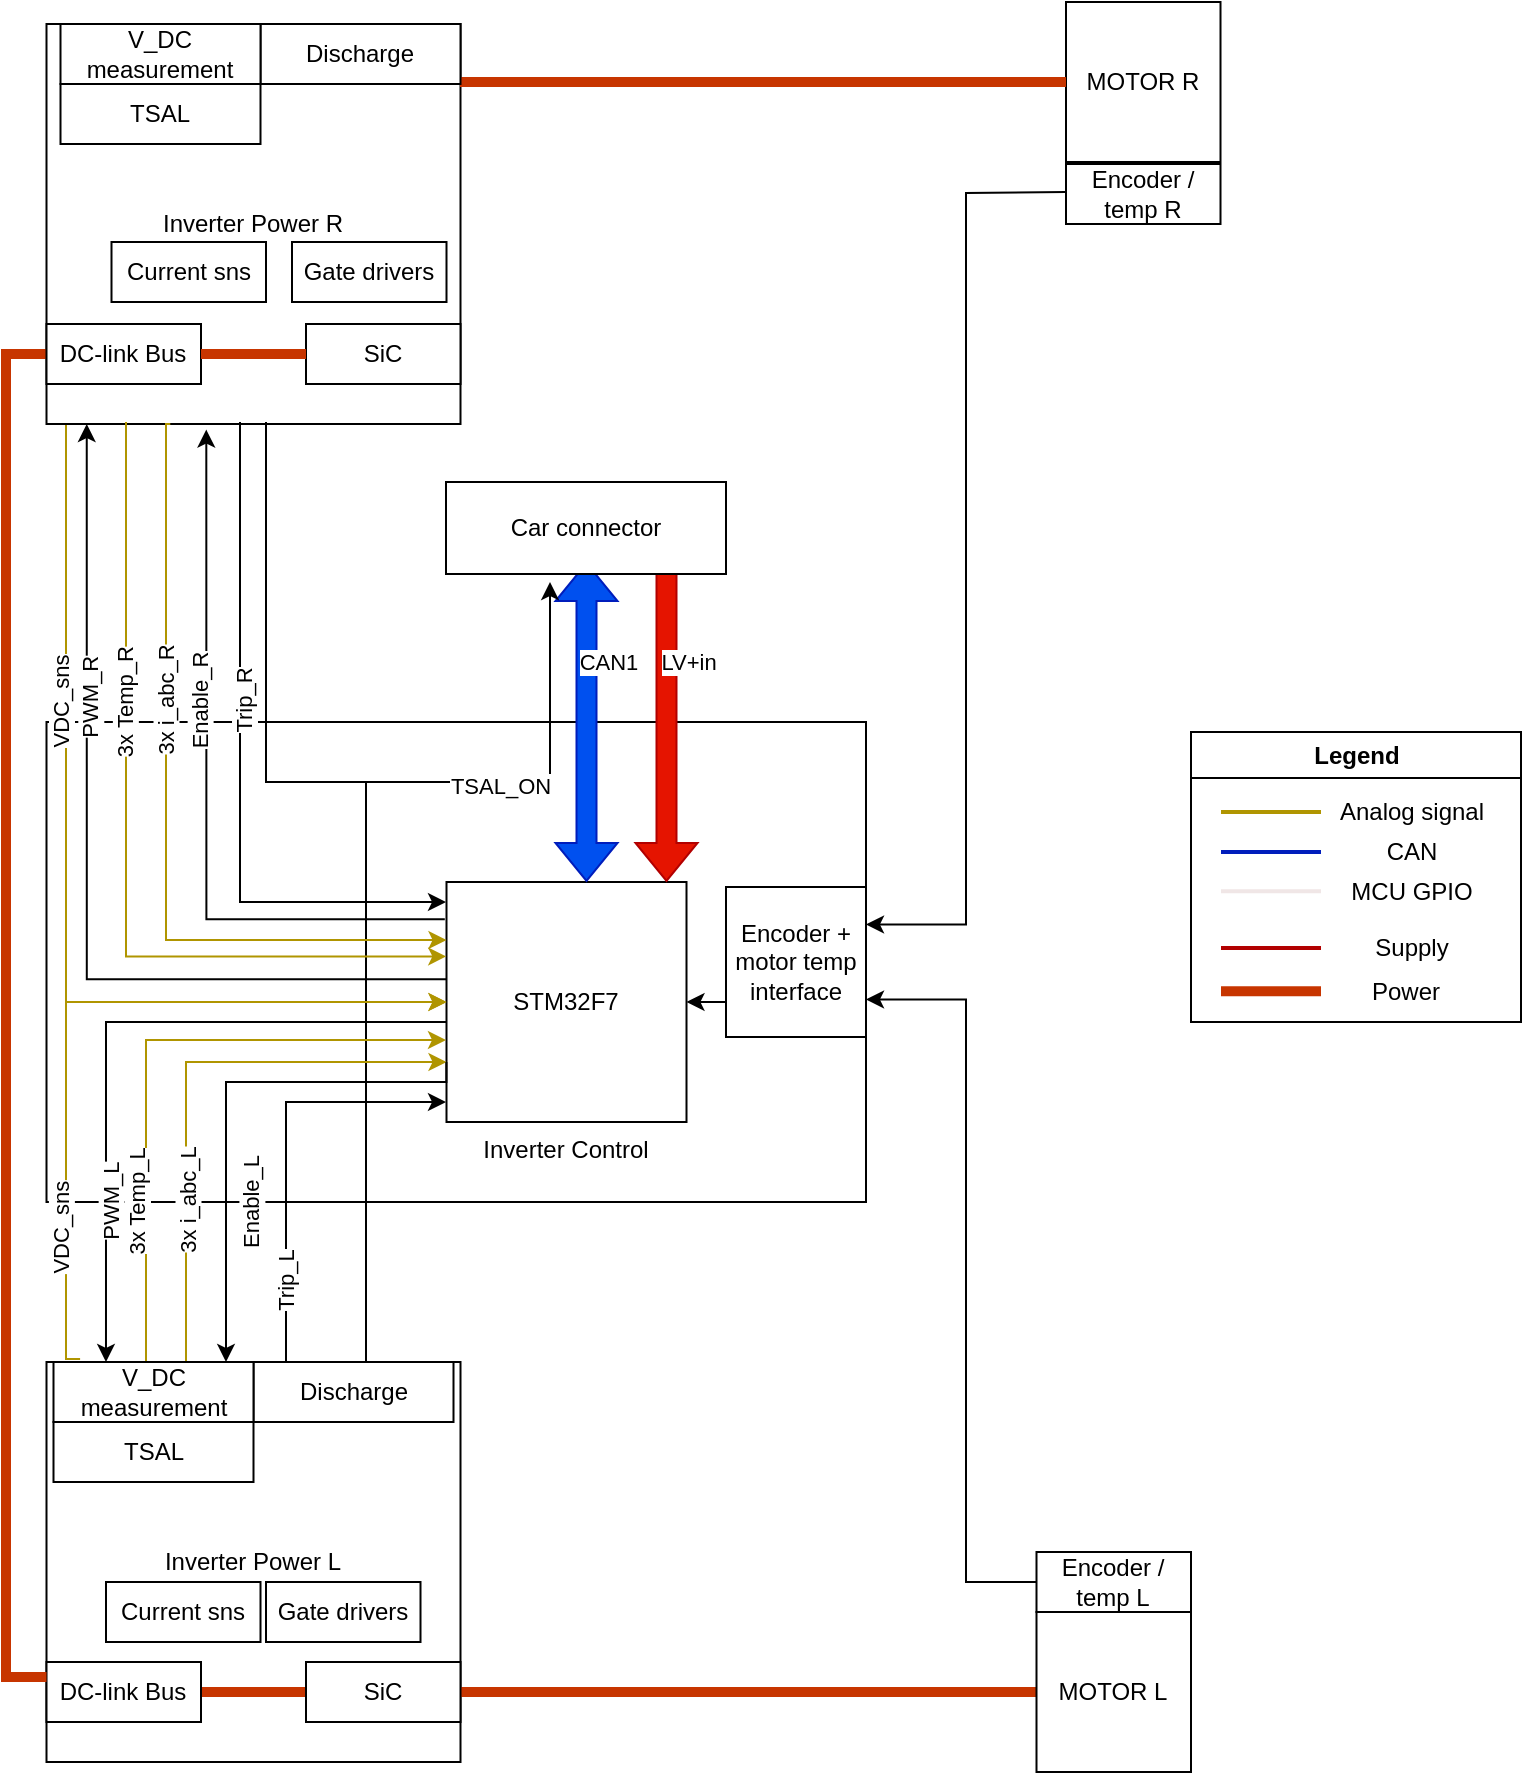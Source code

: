 <mxfile version="23.1.5" type="device">
  <diagram name="Página-1" id="Jy2laTJSRQjfN95-dnM8">
    <mxGraphModel dx="1687" dy="1040" grid="1" gridSize="10" guides="1" tooltips="1" connect="1" arrows="1" fold="1" page="1" pageScale="1" pageWidth="827" pageHeight="1169" math="0" shadow="0">
      <root>
        <mxCell id="0" />
        <mxCell id="1" parent="0" />
        <mxCell id="A1l-bd0E0Y_Q0n0ILJGn-7" value="&lt;br&gt;&lt;br&gt;&lt;br&gt;&lt;br&gt;&lt;br&gt;&lt;br&gt;&lt;br&gt;&lt;br&gt;&lt;br&gt;&lt;br&gt;&lt;br&gt;&lt;br&gt;&lt;br&gt;&amp;nbsp; &amp;nbsp; &amp;nbsp; &amp;nbsp; &amp;nbsp; &amp;nbsp; &amp;nbsp; &amp;nbsp; &amp;nbsp; &amp;nbsp; &amp;nbsp; &amp;nbsp; &amp;nbsp; &amp;nbsp; &amp;nbsp; &amp;nbsp; &amp;nbsp;Inverter Control" style="rounded=0;whiteSpace=wrap;html=1;" parent="1" vertex="1">
          <mxGeometry x="80.25" y="430" width="409.75" height="240" as="geometry" />
        </mxCell>
        <mxCell id="BjwouLiTSygqV8sqMYOX-5" style="edgeStyle=orthogonalEdgeStyle;rounded=0;orthogonalLoop=1;jettySize=auto;html=1;exitX=-0.007;exitY=0.574;exitDx=0;exitDy=0;entryX=0.048;entryY=0;entryDx=0;entryDy=0;entryPerimeter=0;exitPerimeter=0;" parent="1" edge="1">
          <mxGeometry relative="1" as="geometry">
            <mxPoint x="109.996" y="750" as="targetPoint" />
            <Array as="points">
              <mxPoint x="298.81" y="580" />
              <mxPoint x="109.81" y="580" />
            </Array>
            <mxPoint x="299.22" y="578.88" as="sourcePoint" />
          </mxGeometry>
        </mxCell>
        <mxCell id="BjwouLiTSygqV8sqMYOX-6" value="PWM_L" style="edgeLabel;html=1;align=center;verticalAlign=middle;resizable=0;points=[];rotation=270;" parent="BjwouLiTSygqV8sqMYOX-5" vertex="1" connectable="0">
          <mxGeometry x="-0.415" relative="1" as="geometry">
            <mxPoint x="-83" y="90" as="offset" />
          </mxGeometry>
        </mxCell>
        <mxCell id="r6BQJi9y0me9pl01Vemt-1" value="STM32F7" style="whiteSpace=wrap;html=1;aspect=fixed;" parent="1" vertex="1">
          <mxGeometry x="280.25" y="510" width="120" height="120" as="geometry" />
        </mxCell>
        <mxCell id="A1l-bd0E0Y_Q0n0ILJGn-2" value="" style="shape=flexArrow;endArrow=classic;startArrow=classic;html=1;rounded=0;fillColor=#0050ef;strokeColor=#001DBC;" parent="1" edge="1">
          <mxGeometry width="100" height="100" relative="1" as="geometry">
            <mxPoint x="350.25" y="510" as="sourcePoint" />
            <mxPoint x="350.25" y="350" as="targetPoint" />
          </mxGeometry>
        </mxCell>
        <mxCell id="A1l-bd0E0Y_Q0n0ILJGn-3" value="CAN1" style="edgeLabel;html=1;align=center;verticalAlign=middle;resizable=0;points=[];" parent="A1l-bd0E0Y_Q0n0ILJGn-2" vertex="1" connectable="0">
          <mxGeometry x="-0.449" y="-1" relative="1" as="geometry">
            <mxPoint x="9" y="-66" as="offset" />
          </mxGeometry>
        </mxCell>
        <mxCell id="rTdynAf4Dbq_gKmKwfeH-3" style="edgeStyle=orthogonalEdgeStyle;rounded=0;orthogonalLoop=1;jettySize=auto;html=1;" parent="1" source="A1l-bd0E0Y_Q0n0ILJGn-8" edge="1">
          <mxGeometry relative="1" as="geometry">
            <Array as="points">
              <mxPoint x="200" y="620" />
            </Array>
            <mxPoint x="280" y="620" as="targetPoint" />
          </mxGeometry>
        </mxCell>
        <mxCell id="rTdynAf4Dbq_gKmKwfeH-4" value="Trip_L" style="edgeLabel;html=1;align=center;verticalAlign=middle;resizable=0;points=[];rotation=270;" parent="rTdynAf4Dbq_gKmKwfeH-3" vertex="1" connectable="0">
          <mxGeometry x="0.518" y="-1" relative="1" as="geometry">
            <mxPoint x="-30" y="89" as="offset" />
          </mxGeometry>
        </mxCell>
        <mxCell id="Sd1_wsucwqB7kgYc21f2-3" style="edgeStyle=orthogonalEdgeStyle;rounded=0;orthogonalLoop=1;jettySize=auto;html=1;endArrow=none;endFill=0;" edge="1" parent="1" source="A1l-bd0E0Y_Q0n0ILJGn-8">
          <mxGeometry relative="1" as="geometry">
            <mxPoint x="320" y="460" as="targetPoint" />
            <Array as="points">
              <mxPoint x="240" y="460" />
            </Array>
          </mxGeometry>
        </mxCell>
        <mxCell id="A1l-bd0E0Y_Q0n0ILJGn-8" value="Inverter Power L" style="rounded=0;whiteSpace=wrap;html=1;" parent="1" vertex="1">
          <mxGeometry x="80.25" y="750" width="207" height="200" as="geometry" />
        </mxCell>
        <mxCell id="BjwouLiTSygqV8sqMYOX-10" value="" style="shape=flexArrow;endArrow=classic;html=1;rounded=0;fillColor=#e51400;strokeColor=#B20000;" parent="1" edge="1">
          <mxGeometry width="50" height="50" relative="1" as="geometry">
            <mxPoint x="390.25" y="350" as="sourcePoint" />
            <mxPoint x="390.25" y="510" as="targetPoint" />
          </mxGeometry>
        </mxCell>
        <mxCell id="BjwouLiTSygqV8sqMYOX-11" value="LV+in" style="edgeLabel;html=1;align=center;verticalAlign=middle;resizable=0;points=[];" parent="BjwouLiTSygqV8sqMYOX-10" vertex="1" connectable="0">
          <mxGeometry x="-0.542" y="-2" relative="1" as="geometry">
            <mxPoint x="12" y="13" as="offset" />
          </mxGeometry>
        </mxCell>
        <mxCell id="BjwouLiTSygqV8sqMYOX-28" value="" style="whiteSpace=wrap;html=1;" parent="1" vertex="1">
          <mxGeometry x="652.5" y="453.5" width="165" height="126.5" as="geometry" />
        </mxCell>
        <mxCell id="BjwouLiTSygqV8sqMYOX-29" value="" style="endArrow=none;html=1;rounded=0;fillColor=#e3c800;strokeColor=#B09500;strokeWidth=2;" parent="1" edge="1">
          <mxGeometry width="50" height="50" relative="1" as="geometry">
            <mxPoint x="667.5" y="475" as="sourcePoint" />
            <mxPoint x="717.5" y="475" as="targetPoint" />
          </mxGeometry>
        </mxCell>
        <mxCell id="BjwouLiTSygqV8sqMYOX-30" value="" style="endArrow=none;html=1;rounded=0;fillColor=#0050ef;strokeColor=#001DBC;strokeWidth=2;" parent="1" edge="1">
          <mxGeometry width="50" height="50" relative="1" as="geometry">
            <mxPoint x="667.5" y="495" as="sourcePoint" />
            <mxPoint x="717.5" y="495" as="targetPoint" />
          </mxGeometry>
        </mxCell>
        <mxCell id="BjwouLiTSygqV8sqMYOX-31" value="" style="endArrow=none;html=1;rounded=0;strokeColor=#F0E6E6;strokeWidth=2;fillColor=#f5f5f5;" parent="1" edge="1">
          <mxGeometry width="50" height="50" relative="1" as="geometry">
            <mxPoint x="667.5" y="514.67" as="sourcePoint" />
            <mxPoint x="717.5" y="514.67" as="targetPoint" />
          </mxGeometry>
        </mxCell>
        <mxCell id="BjwouLiTSygqV8sqMYOX-33" value="" style="endArrow=none;html=1;rounded=0;fillColor=#e51400;strokeColor=#B20000;strokeWidth=2;" parent="1" edge="1">
          <mxGeometry width="50" height="50" relative="1" as="geometry">
            <mxPoint x="667.5" y="543" as="sourcePoint" />
            <mxPoint x="717.5" y="543" as="targetPoint" />
          </mxGeometry>
        </mxCell>
        <mxCell id="BjwouLiTSygqV8sqMYOX-34" value="Analog signal" style="text;html=1;strokeColor=none;fillColor=none;align=center;verticalAlign=middle;whiteSpace=wrap;rounded=0;" parent="1" vertex="1">
          <mxGeometry x="717.5" y="465" width="90" height="20" as="geometry" />
        </mxCell>
        <mxCell id="BjwouLiTSygqV8sqMYOX-35" value="CAN" style="text;html=1;strokeColor=none;fillColor=none;align=center;verticalAlign=middle;whiteSpace=wrap;rounded=0;" parent="1" vertex="1">
          <mxGeometry x="717.5" y="485" width="90" height="20" as="geometry" />
        </mxCell>
        <mxCell id="BjwouLiTSygqV8sqMYOX-36" value="MCU GPIO" style="text;html=1;strokeColor=none;fillColor=none;align=center;verticalAlign=middle;whiteSpace=wrap;rounded=0;" parent="1" vertex="1">
          <mxGeometry x="717.5" y="505" width="90" height="20" as="geometry" />
        </mxCell>
        <mxCell id="BjwouLiTSygqV8sqMYOX-38" value="Supply" style="text;html=1;strokeColor=none;fillColor=none;align=center;verticalAlign=middle;whiteSpace=wrap;rounded=0;" parent="1" vertex="1">
          <mxGeometry x="717.5" y="533" width="90" height="20" as="geometry" />
        </mxCell>
        <mxCell id="BjwouLiTSygqV8sqMYOX-39" value="Legend" style="swimlane;whiteSpace=wrap;html=1;" parent="1" vertex="1">
          <mxGeometry x="652.5" y="435" width="165" height="145" as="geometry" />
        </mxCell>
        <mxCell id="rTdynAf4Dbq_gKmKwfeH-14" value="" style="endArrow=none;html=1;rounded=0;fillColor=#fa6800;strokeColor=#C73500;strokeWidth=5;" parent="BjwouLiTSygqV8sqMYOX-39" edge="1">
          <mxGeometry width="50" height="50" relative="1" as="geometry">
            <mxPoint x="15" y="129.66" as="sourcePoint" />
            <mxPoint x="65" y="129.66" as="targetPoint" />
            <Array as="points">
              <mxPoint x="45" y="129.66" />
            </Array>
          </mxGeometry>
        </mxCell>
        <mxCell id="rTdynAf4Dbq_gKmKwfeH-15" value="Power" style="text;html=1;strokeColor=none;fillColor=none;align=center;verticalAlign=middle;whiteSpace=wrap;rounded=0;" parent="BjwouLiTSygqV8sqMYOX-39" vertex="1">
          <mxGeometry x="62.5" y="120" width="90" height="20" as="geometry" />
        </mxCell>
        <mxCell id="l8ryaONsEic8xpae3Xou-19" style="edgeStyle=orthogonalEdgeStyle;rounded=0;orthogonalLoop=1;jettySize=auto;html=1;exitX=0;exitY=0.5;exitDx=0;exitDy=0;strokeWidth=5;endArrow=none;endFill=0;fillColor=#fa6800;strokeColor=#C73500;" parent="1" source="rTdynAf4Dbq_gKmKwfeH-13" target="l8ryaONsEic8xpae3Xou-10" edge="1">
          <mxGeometry relative="1" as="geometry" />
        </mxCell>
        <mxCell id="rTdynAf4Dbq_gKmKwfeH-13" value="DC-link Bus" style="rounded=0;whiteSpace=wrap;html=1;direction=west;" parent="1" vertex="1">
          <mxGeometry x="80.25" y="900" width="77.25" height="30" as="geometry" />
        </mxCell>
        <mxCell id="l8ryaONsEic8xpae3Xou-4" style="edgeStyle=orthogonalEdgeStyle;rounded=0;orthogonalLoop=1;jettySize=auto;html=1;entryX=0.048;entryY=0;entryDx=0;entryDy=0;entryPerimeter=0;endArrow=none;endFill=0;startArrow=classic;startFill=1;fillColor=#e3c800;strokeColor=#B09500;" parent="1" edge="1">
          <mxGeometry relative="1" as="geometry">
            <mxPoint x="130" y="750" as="targetPoint" />
            <Array as="points">
              <mxPoint x="268.11" y="589" />
              <mxPoint x="130.11" y="589" />
            </Array>
            <mxPoint x="280" y="589" as="sourcePoint" />
          </mxGeometry>
        </mxCell>
        <mxCell id="l8ryaONsEic8xpae3Xou-5" value="3x Temp_L" style="edgeLabel;html=1;align=center;verticalAlign=middle;resizable=0;points=[];rotation=270;" parent="l8ryaONsEic8xpae3Xou-4" vertex="1" connectable="0">
          <mxGeometry x="-0.415" relative="1" as="geometry">
            <mxPoint x="-64" y="81" as="offset" />
          </mxGeometry>
        </mxCell>
        <mxCell id="l8ryaONsEic8xpae3Xou-6" style="edgeStyle=orthogonalEdgeStyle;rounded=0;orthogonalLoop=1;jettySize=auto;html=1;endArrow=none;endFill=0;startArrow=classic;startFill=1;fillColor=#e3c800;strokeColor=#B09500;" parent="1" source="r6BQJi9y0me9pl01Vemt-1" edge="1">
          <mxGeometry relative="1" as="geometry">
            <mxPoint x="150" y="750" as="targetPoint" />
            <Array as="points">
              <mxPoint x="150" y="600" />
              <mxPoint x="150" y="750" />
            </Array>
            <mxPoint x="300.25" y="570" as="sourcePoint" />
          </mxGeometry>
        </mxCell>
        <mxCell id="l8ryaONsEic8xpae3Xou-7" value="3x i_abc_L" style="edgeLabel;html=1;align=center;verticalAlign=middle;resizable=0;points=[];rotation=270;" parent="l8ryaONsEic8xpae3Xou-6" vertex="1" connectable="0">
          <mxGeometry x="-0.415" relative="1" as="geometry">
            <mxPoint x="-48" y="70" as="offset" />
          </mxGeometry>
        </mxCell>
        <mxCell id="l8ryaONsEic8xpae3Xou-8" style="edgeStyle=orthogonalEdgeStyle;rounded=0;orthogonalLoop=1;jettySize=auto;html=1;exitX=0;exitY=0.75;exitDx=0;exitDy=0;" parent="1" edge="1" target="A1l-bd0E0Y_Q0n0ILJGn-8">
          <mxGeometry relative="1" as="geometry">
            <mxPoint x="196.71" y="750" as="targetPoint" />
            <Array as="points">
              <mxPoint x="280" y="610" />
              <mxPoint x="170" y="610" />
            </Array>
            <mxPoint x="280.21" y="600.0" as="sourcePoint" />
          </mxGeometry>
        </mxCell>
        <mxCell id="l8ryaONsEic8xpae3Xou-9" value="Enable_L" style="edgeLabel;html=1;align=center;verticalAlign=middle;resizable=0;points=[];rotation=270;" parent="l8ryaONsEic8xpae3Xou-8" vertex="1" connectable="0">
          <mxGeometry x="-0.415" relative="1" as="geometry">
            <mxPoint x="-32" y="60" as="offset" />
          </mxGeometry>
        </mxCell>
        <mxCell id="l8ryaONsEic8xpae3Xou-20" style="edgeStyle=orthogonalEdgeStyle;rounded=0;orthogonalLoop=1;jettySize=auto;html=1;exitX=0;exitY=0.5;exitDx=0;exitDy=0;entryX=1;entryY=0.5;entryDx=0;entryDy=0;strokeWidth=5;endArrow=none;endFill=0;fillColor=#fa6800;strokeColor=#C73500;" parent="1" source="l8ryaONsEic8xpae3Xou-10" target="l8ryaONsEic8xpae3Xou-21" edge="1">
          <mxGeometry relative="1" as="geometry">
            <mxPoint x="470" y="915.333" as="targetPoint" />
          </mxGeometry>
        </mxCell>
        <mxCell id="l8ryaONsEic8xpae3Xou-10" value="SiC" style="rounded=0;whiteSpace=wrap;html=1;direction=west;" parent="1" vertex="1">
          <mxGeometry x="210" y="900" width="77.25" height="30" as="geometry" />
        </mxCell>
        <mxCell id="l8ryaONsEic8xpae3Xou-21" value="MOTOR L" style="rounded=0;whiteSpace=wrap;html=1;direction=west;" parent="1" vertex="1">
          <mxGeometry x="575.25" y="875" width="77.25" height="80" as="geometry" />
        </mxCell>
        <mxCell id="l8ryaONsEic8xpae3Xou-23" value="Gate drivers" style="rounded=0;whiteSpace=wrap;html=1;direction=west;" parent="1" vertex="1">
          <mxGeometry x="190" y="860" width="77.25" height="30" as="geometry" />
        </mxCell>
        <mxCell id="l8ryaONsEic8xpae3Xou-24" value="Current sns" style="rounded=0;whiteSpace=wrap;html=1;direction=west;" parent="1" vertex="1">
          <mxGeometry x="110" y="860" width="77.25" height="30" as="geometry" />
        </mxCell>
        <mxCell id="l8ryaONsEic8xpae3Xou-31" style="edgeStyle=orthogonalEdgeStyle;rounded=0;orthogonalLoop=1;jettySize=auto;html=1;exitX=1;exitY=0.5;exitDx=0;exitDy=0;entryX=0;entryY=0.25;entryDx=0;entryDy=0;" parent="1" source="l8ryaONsEic8xpae3Xou-26" target="l8ryaONsEic8xpae3Xou-30" edge="1">
          <mxGeometry relative="1" as="geometry">
            <Array as="points">
              <mxPoint x="540" y="860" />
              <mxPoint x="540" y="569" />
            </Array>
          </mxGeometry>
        </mxCell>
        <mxCell id="l8ryaONsEic8xpae3Xou-26" value="Encoder / temp L" style="rounded=0;whiteSpace=wrap;html=1;direction=west;" parent="1" vertex="1">
          <mxGeometry x="575.25" y="845" width="77.25" height="30" as="geometry" />
        </mxCell>
        <mxCell id="l8ryaONsEic8xpae3Xou-27" style="edgeStyle=orthogonalEdgeStyle;rounded=0;orthogonalLoop=1;jettySize=auto;html=1;fillColor=#e3c800;strokeColor=#B09500;entryX=0;entryY=0.5;entryDx=0;entryDy=0;" parent="1" source="rTdynAf4Dbq_gKmKwfeH-7" target="r6BQJi9y0me9pl01Vemt-1" edge="1">
          <mxGeometry relative="1" as="geometry">
            <mxPoint x="240" y="550" as="targetPoint" />
            <Array as="points">
              <mxPoint x="90" y="570" />
            </Array>
          </mxGeometry>
        </mxCell>
        <mxCell id="Sd1_wsucwqB7kgYc21f2-7" value="VDC_sns" style="edgeLabel;html=1;align=center;verticalAlign=middle;resizable=0;points=[];rotation=270;" vertex="1" connectable="0" parent="l8ryaONsEic8xpae3Xou-27">
          <mxGeometry x="-0.332" relative="1" as="geometry">
            <mxPoint x="-3" y="92" as="offset" />
          </mxGeometry>
        </mxCell>
        <mxCell id="l8ryaONsEic8xpae3Xou-135" style="edgeStyle=orthogonalEdgeStyle;rounded=0;orthogonalLoop=1;jettySize=auto;html=1;entryX=1;entryY=0.5;entryDx=0;entryDy=0;" parent="1" source="l8ryaONsEic8xpae3Xou-30" target="r6BQJi9y0me9pl01Vemt-1" edge="1">
          <mxGeometry relative="1" as="geometry">
            <Array as="points">
              <mxPoint x="410" y="570" />
              <mxPoint x="410" y="570" />
            </Array>
          </mxGeometry>
        </mxCell>
        <mxCell id="l8ryaONsEic8xpae3Xou-30" value="Encoder + motor temp interface" style="rounded=0;whiteSpace=wrap;html=1;direction=west;" parent="1" vertex="1">
          <mxGeometry x="420" y="512.5" width="70" height="75" as="geometry" />
        </mxCell>
        <mxCell id="l8ryaONsEic8xpae3Xou-78" value="Inverter Power R" style="rounded=0;whiteSpace=wrap;html=1;" parent="1" vertex="1">
          <mxGeometry x="80.25" y="81" width="207" height="200" as="geometry" />
        </mxCell>
        <mxCell id="Sd1_wsucwqB7kgYc21f2-1" style="edgeStyle=orthogonalEdgeStyle;rounded=0;orthogonalLoop=1;jettySize=auto;html=1;entryX=1;entryY=0.75;entryDx=0;entryDy=0;fillColor=#fa6800;strokeColor=#C73500;strokeWidth=5;endArrow=none;endFill=0;" edge="1" parent="1" source="l8ryaONsEic8xpae3Xou-81" target="rTdynAf4Dbq_gKmKwfeH-13">
          <mxGeometry relative="1" as="geometry">
            <Array as="points">
              <mxPoint x="60" y="246" />
              <mxPoint x="60" y="908" />
            </Array>
          </mxGeometry>
        </mxCell>
        <mxCell id="l8ryaONsEic8xpae3Xou-81" value="DC-link Bus" style="rounded=0;whiteSpace=wrap;html=1;direction=west;" parent="1" vertex="1">
          <mxGeometry x="80.25" y="231" width="77.25" height="30" as="geometry" />
        </mxCell>
        <mxCell id="l8ryaONsEic8xpae3Xou-89" value="SiC" style="rounded=0;whiteSpace=wrap;html=1;direction=west;" parent="1" vertex="1">
          <mxGeometry x="210" y="231" width="77.25" height="30" as="geometry" />
        </mxCell>
        <mxCell id="l8ryaONsEic8xpae3Xou-80" style="edgeStyle=orthogonalEdgeStyle;rounded=0;orthogonalLoop=1;jettySize=auto;html=1;exitX=0;exitY=0.5;exitDx=0;exitDy=0;strokeWidth=5;endArrow=none;endFill=0;fillColor=#fa6800;strokeColor=#C73500;" parent="1" source="l8ryaONsEic8xpae3Xou-81" target="l8ryaONsEic8xpae3Xou-89" edge="1">
          <mxGeometry relative="1" as="geometry" />
        </mxCell>
        <mxCell id="l8ryaONsEic8xpae3Xou-90" value="MOTOR R" style="rounded=0;whiteSpace=wrap;html=1;direction=west;" parent="1" vertex="1">
          <mxGeometry x="590" y="70" width="77.25" height="80" as="geometry" />
        </mxCell>
        <mxCell id="l8ryaONsEic8xpae3Xou-88" style="edgeStyle=orthogonalEdgeStyle;rounded=0;orthogonalLoop=1;jettySize=auto;html=1;entryX=1;entryY=0.5;entryDx=0;entryDy=0;strokeWidth=5;endArrow=none;endFill=0;fillColor=#fa6800;strokeColor=#C73500;" parent="1" target="l8ryaONsEic8xpae3Xou-90" edge="1">
          <mxGeometry relative="1" as="geometry">
            <mxPoint x="470" y="246.333" as="targetPoint" />
            <mxPoint x="287" y="110" as="sourcePoint" />
            <Array as="points">
              <mxPoint x="590" y="110" />
            </Array>
          </mxGeometry>
        </mxCell>
        <mxCell id="l8ryaONsEic8xpae3Xou-91" value="Gate drivers" style="rounded=0;whiteSpace=wrap;html=1;direction=west;" parent="1" vertex="1">
          <mxGeometry x="203" y="190" width="77.25" height="30" as="geometry" />
        </mxCell>
        <mxCell id="l8ryaONsEic8xpae3Xou-92" value="Current sns" style="rounded=0;whiteSpace=wrap;html=1;direction=west;" parent="1" vertex="1">
          <mxGeometry x="112.75" y="190" width="77.25" height="30" as="geometry" />
        </mxCell>
        <mxCell id="l8ryaONsEic8xpae3Xou-93" style="edgeStyle=orthogonalEdgeStyle;rounded=0;orthogonalLoop=1;jettySize=auto;html=1;exitX=1;exitY=0.5;exitDx=0;exitDy=0;entryX=0;entryY=0.75;entryDx=0;entryDy=0;" parent="1" target="l8ryaONsEic8xpae3Xou-30" edge="1">
          <mxGeometry relative="1" as="geometry">
            <mxPoint x="490" y="-100" as="targetPoint" />
            <mxPoint x="590" y="165" as="sourcePoint" />
          </mxGeometry>
        </mxCell>
        <mxCell id="l8ryaONsEic8xpae3Xou-119" style="edgeStyle=orthogonalEdgeStyle;rounded=0;orthogonalLoop=1;jettySize=auto;html=1;entryX=0.096;entryY=1.007;entryDx=0;entryDy=0;entryPerimeter=0;" parent="1" edge="1">
          <mxGeometry relative="1" as="geometry">
            <mxPoint x="100.372" y="281" as="targetPoint" />
            <Array as="points">
              <mxPoint x="100.25" y="558.6" />
            </Array>
            <mxPoint x="280.25" y="558.6" as="sourcePoint" />
          </mxGeometry>
        </mxCell>
        <mxCell id="l8ryaONsEic8xpae3Xou-120" value="PWM_R" style="edgeLabel;html=1;align=center;verticalAlign=middle;resizable=0;points=[];rotation=270;" parent="l8ryaONsEic8xpae3Xou-119" vertex="1" connectable="0">
          <mxGeometry x="-0.415" relative="1" as="geometry">
            <mxPoint x="-44" y="-140" as="offset" />
          </mxGeometry>
        </mxCell>
        <mxCell id="l8ryaONsEic8xpae3Xou-123" style="edgeStyle=orthogonalEdgeStyle;rounded=0;orthogonalLoop=1;jettySize=auto;html=1;endArrow=none;endFill=0;startArrow=classic;startFill=1;fillColor=#e3c800;strokeColor=#B09500;exitX=-0.001;exitY=0.31;exitDx=0;exitDy=0;exitPerimeter=0;" parent="1" source="r6BQJi9y0me9pl01Vemt-1" edge="1">
          <mxGeometry relative="1" as="geometry">
            <mxPoint x="120" y="280" as="targetPoint" />
            <Array as="points">
              <mxPoint x="120" y="547" />
              <mxPoint x="120" y="281" />
            </Array>
            <mxPoint x="280.25" y="360" as="sourcePoint" />
          </mxGeometry>
        </mxCell>
        <mxCell id="l8ryaONsEic8xpae3Xou-124" value="3x&amp;nbsp;Temp_R" style="edgeLabel;html=1;align=center;verticalAlign=middle;resizable=0;points=[];rotation=270;" parent="l8ryaONsEic8xpae3Xou-123" vertex="1" connectable="0">
          <mxGeometry x="-0.415" relative="1" as="geometry">
            <mxPoint x="-36" y="-127" as="offset" />
          </mxGeometry>
        </mxCell>
        <mxCell id="l8ryaONsEic8xpae3Xou-126" style="edgeStyle=orthogonalEdgeStyle;rounded=0;orthogonalLoop=1;jettySize=auto;html=1;endArrow=none;endFill=0;startArrow=classic;startFill=1;fillColor=#e3c800;strokeColor=#B09500;entryX=0.299;entryY=1;entryDx=0;entryDy=0;entryPerimeter=0;" parent="1" target="l8ryaONsEic8xpae3Xou-78" edge="1">
          <mxGeometry relative="1" as="geometry">
            <mxPoint x="140.25" y="290" as="targetPoint" />
            <Array as="points">
              <mxPoint x="140" y="539" />
              <mxPoint x="140" y="281" />
            </Array>
            <mxPoint x="280.25" y="539" as="sourcePoint" />
          </mxGeometry>
        </mxCell>
        <mxCell id="l8ryaONsEic8xpae3Xou-127" value="3x&amp;nbsp;i_abc_R" style="edgeLabel;html=1;align=center;verticalAlign=middle;resizable=0;points=[];rotation=270;" parent="l8ryaONsEic8xpae3Xou-126" vertex="1" connectable="0">
          <mxGeometry x="-0.415" relative="1" as="geometry">
            <mxPoint x="-24" y="-119" as="offset" />
          </mxGeometry>
        </mxCell>
        <mxCell id="l8ryaONsEic8xpae3Xou-130" style="edgeStyle=orthogonalEdgeStyle;rounded=0;orthogonalLoop=1;jettySize=auto;html=1;entryX=0.386;entryY=1.014;entryDx=0;entryDy=0;entryPerimeter=0;exitX=-0.007;exitY=0.155;exitDx=0;exitDy=0;exitPerimeter=0;" parent="1" source="r6BQJi9y0me9pl01Vemt-1" target="l8ryaONsEic8xpae3Xou-78" edge="1">
          <mxGeometry relative="1" as="geometry">
            <mxPoint x="160" y="290" as="targetPoint" />
            <Array as="points">
              <mxPoint x="160" y="529" />
            </Array>
            <mxPoint x="270" y="528" as="sourcePoint" />
          </mxGeometry>
        </mxCell>
        <mxCell id="l8ryaONsEic8xpae3Xou-131" value="Enable_R" style="edgeLabel;html=1;align=center;verticalAlign=middle;resizable=0;points=[];rotation=270;" parent="l8ryaONsEic8xpae3Xou-130" vertex="1" connectable="0">
          <mxGeometry x="-0.415" relative="1" as="geometry">
            <mxPoint x="-16" y="-109" as="offset" />
          </mxGeometry>
        </mxCell>
        <mxCell id="l8ryaONsEic8xpae3Xou-132" style="edgeStyle=orthogonalEdgeStyle;rounded=0;orthogonalLoop=1;jettySize=auto;html=1;startArrow=classic;startFill=1;endArrow=none;endFill=0;" parent="1" edge="1">
          <mxGeometry relative="1" as="geometry">
            <mxPoint x="177" y="280" as="targetPoint" />
            <Array as="points">
              <mxPoint x="177.25" y="520" />
            </Array>
            <mxPoint x="280" y="520" as="sourcePoint" />
          </mxGeometry>
        </mxCell>
        <mxCell id="l8ryaONsEic8xpae3Xou-133" value="Trip_R" style="edgeLabel;html=1;align=center;verticalAlign=middle;resizable=0;points=[];rotation=270;" parent="l8ryaONsEic8xpae3Xou-132" vertex="1" connectable="0">
          <mxGeometry x="-0.415" relative="1" as="geometry">
            <mxPoint x="-1" y="-100" as="offset" />
          </mxGeometry>
        </mxCell>
        <mxCell id="l8ryaONsEic8xpae3Xou-134" value="Encoder / temp R" style="rounded=0;whiteSpace=wrap;html=1;direction=west;" parent="1" vertex="1">
          <mxGeometry x="590" y="151" width="77.25" height="30" as="geometry" />
        </mxCell>
        <mxCell id="rTdynAf4Dbq_gKmKwfeH-5" value="Discharge" style="rounded=0;whiteSpace=wrap;html=1;" parent="1" vertex="1">
          <mxGeometry x="187.25" y="81" width="100" height="30" as="geometry" />
        </mxCell>
        <mxCell id="rTdynAf4Dbq_gKmKwfeH-7" value="V_DC measurement" style="rounded=0;whiteSpace=wrap;html=1;" parent="1" vertex="1">
          <mxGeometry x="87.25" y="81" width="100" height="30" as="geometry" />
        </mxCell>
        <mxCell id="l8ryaONsEic8xpae3Xou-14" value="TSAL" style="rounded=0;whiteSpace=wrap;html=1;" parent="1" vertex="1">
          <mxGeometry x="87.25" y="111" width="100" height="30" as="geometry" />
        </mxCell>
        <mxCell id="l8ryaONsEic8xpae3Xou-28" style="edgeStyle=orthogonalEdgeStyle;rounded=0;orthogonalLoop=1;jettySize=auto;html=1;" parent="1" edge="1">
          <mxGeometry relative="1" as="geometry">
            <mxPoint x="190" y="280" as="sourcePoint" />
            <mxPoint x="332" y="360" as="targetPoint" />
            <Array as="points">
              <mxPoint x="190" y="282" />
              <mxPoint x="190" y="460" />
              <mxPoint x="332" y="460" />
            </Array>
          </mxGeometry>
        </mxCell>
        <mxCell id="Sd1_wsucwqB7kgYc21f2-2" value="TSAL_ON" style="edgeLabel;html=1;align=center;verticalAlign=middle;resizable=0;points=[];" vertex="1" connectable="0" parent="l8ryaONsEic8xpae3Xou-28">
          <mxGeometry x="0.408" y="-2" relative="1" as="geometry">
            <mxPoint as="offset" />
          </mxGeometry>
        </mxCell>
        <mxCell id="Sd1_wsucwqB7kgYc21f2-4" value="Discharge" style="rounded=0;whiteSpace=wrap;html=1;" vertex="1" parent="1">
          <mxGeometry x="183.75" y="750" width="100" height="30" as="geometry" />
        </mxCell>
        <mxCell id="Sd1_wsucwqB7kgYc21f2-5" value="V_DC measurement" style="rounded=0;whiteSpace=wrap;html=1;" vertex="1" parent="1">
          <mxGeometry x="83.75" y="750" width="100" height="30" as="geometry" />
        </mxCell>
        <mxCell id="Sd1_wsucwqB7kgYc21f2-6" value="TSAL" style="rounded=0;whiteSpace=wrap;html=1;" vertex="1" parent="1">
          <mxGeometry x="83.75" y="780" width="100" height="30" as="geometry" />
        </mxCell>
        <mxCell id="Sd1_wsucwqB7kgYc21f2-9" style="edgeStyle=orthogonalEdgeStyle;rounded=0;orthogonalLoop=1;jettySize=auto;html=1;fillColor=#e3c800;strokeColor=#B09500;entryX=0;entryY=0.5;entryDx=0;entryDy=0;exitX=0.133;exitY=-0.049;exitDx=0;exitDy=0;exitPerimeter=0;" edge="1" parent="1" source="Sd1_wsucwqB7kgYc21f2-5">
          <mxGeometry relative="1" as="geometry">
            <mxPoint x="280.25" y="570" as="targetPoint" />
            <Array as="points">
              <mxPoint x="90" y="749" />
              <mxPoint x="90" y="570" />
            </Array>
            <mxPoint x="100.25" y="709" as="sourcePoint" />
          </mxGeometry>
        </mxCell>
        <mxCell id="Sd1_wsucwqB7kgYc21f2-10" value="VDC_sns" style="edgeLabel;html=1;align=center;verticalAlign=middle;resizable=0;points=[];rotation=270;" vertex="1" connectable="0" parent="Sd1_wsucwqB7kgYc21f2-9">
          <mxGeometry x="-0.332" relative="1" as="geometry">
            <mxPoint x="-3" y="53" as="offset" />
          </mxGeometry>
        </mxCell>
        <mxCell id="Sd1_wsucwqB7kgYc21f2-11" value="Car connector" style="rounded=0;whiteSpace=wrap;html=1;direction=west;" vertex="1" parent="1">
          <mxGeometry x="280" y="310" width="140" height="46" as="geometry" />
        </mxCell>
      </root>
    </mxGraphModel>
  </diagram>
</mxfile>
